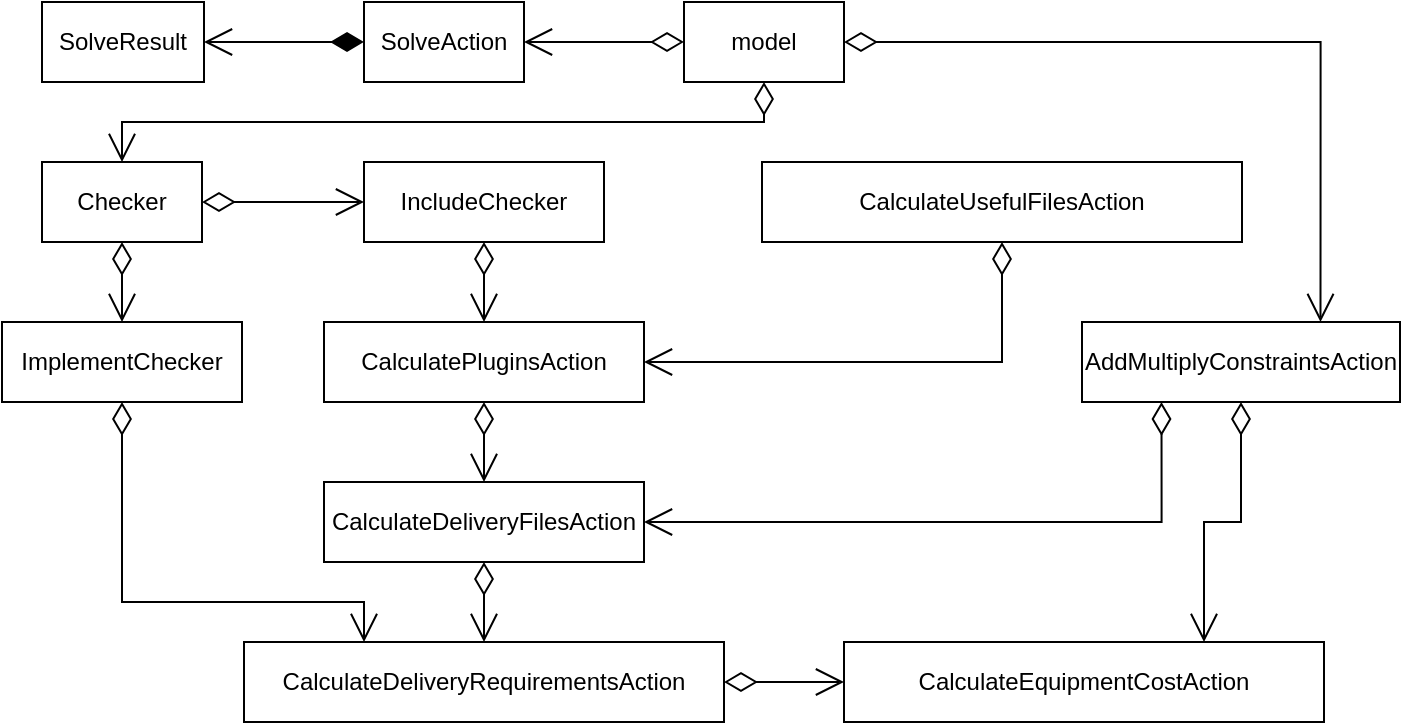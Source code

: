 <mxfile version="24.2.5" type="device">
  <diagram name="Страница — 1" id="wZILNAPiNxIlD_Y4YwSK">
    <mxGraphModel dx="869" dy="674" grid="1" gridSize="10" guides="1" tooltips="1" connect="1" arrows="1" fold="1" page="1" pageScale="1" pageWidth="827" pageHeight="1169" math="0" shadow="0">
      <root>
        <mxCell id="0" />
        <mxCell id="1" parent="0" />
        <mxCell id="FTIEgswIZkZ6EdSLdZaC-3" value="SolveAction" style="html=1;whiteSpace=wrap;" parent="1" vertex="1">
          <mxGeometry x="281" y="80" width="80" height="40" as="geometry" />
        </mxCell>
        <mxCell id="FTIEgswIZkZ6EdSLdZaC-5" value="model" style="html=1;whiteSpace=wrap;" parent="1" vertex="1">
          <mxGeometry x="441" y="80" width="80" height="40" as="geometry" />
        </mxCell>
        <mxCell id="FTIEgswIZkZ6EdSLdZaC-9" value="CalculateEquipmentCostAction" style="html=1;whiteSpace=wrap;" parent="1" vertex="1">
          <mxGeometry x="521" y="400" width="240" height="40" as="geometry" />
        </mxCell>
        <mxCell id="FTIEgswIZkZ6EdSLdZaC-10" value="CalculateDeliveryRequirementsAction" style="html=1;whiteSpace=wrap;" parent="1" vertex="1">
          <mxGeometry x="221" y="400" width="240" height="40" as="geometry" />
        </mxCell>
        <mxCell id="FTIEgswIZkZ6EdSLdZaC-11" value="ImplementChecker" style="html=1;whiteSpace=wrap;" parent="1" vertex="1">
          <mxGeometry x="100" y="240" width="120" height="40" as="geometry" />
        </mxCell>
        <mxCell id="FTIEgswIZkZ6EdSLdZaC-12" value="CalculateDeliveryFilesAction" style="html=1;whiteSpace=wrap;" parent="1" vertex="1">
          <mxGeometry x="261" y="320" width="160" height="40" as="geometry" />
        </mxCell>
        <mxCell id="FTIEgswIZkZ6EdSLdZaC-13" value="AddMultiplyConstraintsAction" style="html=1;whiteSpace=wrap;" parent="1" vertex="1">
          <mxGeometry x="640" y="240" width="159" height="40" as="geometry" />
        </mxCell>
        <mxCell id="FTIEgswIZkZ6EdSLdZaC-14" value="CalculatePluginsAction" style="html=1;whiteSpace=wrap;" parent="1" vertex="1">
          <mxGeometry x="261" y="240" width="160" height="40" as="geometry" />
        </mxCell>
        <mxCell id="FTIEgswIZkZ6EdSLdZaC-15" value="IncludeChecker" style="html=1;whiteSpace=wrap;" parent="1" vertex="1">
          <mxGeometry x="281" y="160" width="120" height="40" as="geometry" />
        </mxCell>
        <mxCell id="FTIEgswIZkZ6EdSLdZaC-16" value="Checker" style="html=1;whiteSpace=wrap;" parent="1" vertex="1">
          <mxGeometry x="120" y="160" width="80" height="40" as="geometry" />
        </mxCell>
        <mxCell id="FTIEgswIZkZ6EdSLdZaC-18" value="CalculateUsefulFilesAction" style="html=1;whiteSpace=wrap;" parent="1" vertex="1">
          <mxGeometry x="480" y="160" width="240" height="40" as="geometry" />
        </mxCell>
        <mxCell id="FTIEgswIZkZ6EdSLdZaC-32" value="" style="endArrow=open;html=1;endSize=12;startArrow=diamondThin;startSize=14;startFill=0;edgeStyle=orthogonalEdgeStyle;rounded=0;exitX=0.5;exitY=1;exitDx=0;exitDy=0;entryX=0.5;entryY=0;entryDx=0;entryDy=0;" parent="1" source="FTIEgswIZkZ6EdSLdZaC-5" target="FTIEgswIZkZ6EdSLdZaC-16" edge="1">
          <mxGeometry relative="1" as="geometry">
            <mxPoint x="311" y="260" as="sourcePoint" />
            <mxPoint x="471" y="260" as="targetPoint" />
            <Array as="points">
              <mxPoint x="481" y="140" />
              <mxPoint x="160" y="140" />
            </Array>
          </mxGeometry>
        </mxCell>
        <mxCell id="FTIEgswIZkZ6EdSLdZaC-36" value="" style="endArrow=open;html=1;endSize=12;startArrow=diamondThin;startSize=14;startFill=0;edgeStyle=orthogonalEdgeStyle;rounded=0;exitX=1;exitY=0.5;exitDx=0;exitDy=0;entryX=0;entryY=0.5;entryDx=0;entryDy=0;" parent="1" source="FTIEgswIZkZ6EdSLdZaC-16" target="FTIEgswIZkZ6EdSLdZaC-15" edge="1">
          <mxGeometry relative="1" as="geometry">
            <mxPoint x="461" y="420" as="sourcePoint" />
            <mxPoint x="320" y="260" as="targetPoint" />
            <Array as="points">
              <mxPoint x="250" y="180" />
              <mxPoint x="250" y="180" />
            </Array>
          </mxGeometry>
        </mxCell>
        <mxCell id="FTIEgswIZkZ6EdSLdZaC-50" value="" style="endArrow=open;html=1;endSize=12;startArrow=diamondThin;startSize=14;startFill=0;edgeStyle=orthogonalEdgeStyle;rounded=0;exitX=1;exitY=0.5;exitDx=0;exitDy=0;entryX=0.75;entryY=0;entryDx=0;entryDy=0;" parent="1" source="FTIEgswIZkZ6EdSLdZaC-5" target="FTIEgswIZkZ6EdSLdZaC-13" edge="1">
          <mxGeometry relative="1" as="geometry">
            <mxPoint x="201" y="180" as="sourcePoint" />
            <mxPoint x="891" y="500" as="targetPoint" />
            <Array as="points">
              <mxPoint x="759" y="100" />
            </Array>
          </mxGeometry>
        </mxCell>
        <mxCell id="LHNwTWuXGmzzTryD4rDH-30" value="" style="endArrow=open;html=1;endSize=12;startArrow=diamondThin;startSize=14;startFill=0;edgeStyle=orthogonalEdgeStyle;rounded=0;exitX=0;exitY=0.5;exitDx=0;exitDy=0;entryX=1;entryY=0.5;entryDx=0;entryDy=0;" parent="1" source="FTIEgswIZkZ6EdSLdZaC-5" target="FTIEgswIZkZ6EdSLdZaC-3" edge="1">
          <mxGeometry relative="1" as="geometry">
            <mxPoint x="21" y="140" as="sourcePoint" />
            <mxPoint x="181" y="140" as="targetPoint" />
          </mxGeometry>
        </mxCell>
        <mxCell id="LHNwTWuXGmzzTryD4rDH-36" value="" style="endArrow=open;html=1;endSize=12;startArrow=diamondThin;startSize=14;startFill=0;edgeStyle=orthogonalEdgeStyle;rounded=0;exitX=1;exitY=0.5;exitDx=0;exitDy=0;entryX=0;entryY=0.5;entryDx=0;entryDy=0;" parent="1" source="FTIEgswIZkZ6EdSLdZaC-10" target="FTIEgswIZkZ6EdSLdZaC-9" edge="1">
          <mxGeometry relative="1" as="geometry">
            <mxPoint x="551" y="450" as="sourcePoint" />
            <mxPoint x="391" y="530" as="targetPoint" />
          </mxGeometry>
        </mxCell>
        <mxCell id="LHNwTWuXGmzzTryD4rDH-38" value="" style="endArrow=open;html=1;endSize=12;startArrow=diamondThin;startSize=14;startFill=0;edgeStyle=orthogonalEdgeStyle;rounded=0;exitX=0.25;exitY=1;exitDx=0;exitDy=0;entryX=1;entryY=0.5;entryDx=0;entryDy=0;" parent="1" source="FTIEgswIZkZ6EdSLdZaC-13" target="FTIEgswIZkZ6EdSLdZaC-12" edge="1">
          <mxGeometry relative="1" as="geometry">
            <mxPoint x="750" y="610" as="sourcePoint" />
            <mxPoint x="362" y="530" as="targetPoint" />
            <Array as="points">
              <mxPoint x="680" y="340" />
            </Array>
          </mxGeometry>
        </mxCell>
        <mxCell id="LHNwTWuXGmzzTryD4rDH-41" value="" style="endArrow=open;html=1;endSize=12;startArrow=diamondThin;startSize=14;startFill=0;edgeStyle=orthogonalEdgeStyle;rounded=0;exitX=0.5;exitY=1;exitDx=0;exitDy=0;entryX=1;entryY=0.5;entryDx=0;entryDy=0;" parent="1" source="FTIEgswIZkZ6EdSLdZaC-18" target="FTIEgswIZkZ6EdSLdZaC-14" edge="1">
          <mxGeometry relative="1" as="geometry">
            <mxPoint x="481" y="810" as="sourcePoint" />
            <mxPoint x="321" y="890" as="targetPoint" />
            <Array as="points">
              <mxPoint x="600" y="260" />
            </Array>
          </mxGeometry>
        </mxCell>
        <mxCell id="LHNwTWuXGmzzTryD4rDH-44" value="" style="endArrow=open;html=1;endSize=12;startArrow=diamondThin;startSize=14;startFill=0;edgeStyle=orthogonalEdgeStyle;rounded=0;exitX=0.5;exitY=1;exitDx=0;exitDy=0;entryX=0.25;entryY=0;entryDx=0;entryDy=0;" parent="1" source="FTIEgswIZkZ6EdSLdZaC-11" target="FTIEgswIZkZ6EdSLdZaC-10" edge="1">
          <mxGeometry relative="1" as="geometry">
            <mxPoint x="131" y="455" as="sourcePoint" />
            <mxPoint x="121" y="535" as="targetPoint" />
            <Array as="points">
              <mxPoint x="160" y="380" />
              <mxPoint x="281" y="380" />
            </Array>
          </mxGeometry>
        </mxCell>
        <mxCell id="LHNwTWuXGmzzTryD4rDH-45" value="SolveResult" style="html=1;whiteSpace=wrap;" parent="1" vertex="1">
          <mxGeometry x="120" y="80" width="81" height="40" as="geometry" />
        </mxCell>
        <mxCell id="LHNwTWuXGmzzTryD4rDH-49" value="" style="endArrow=open;html=1;endSize=12;startArrow=diamondThin;startSize=14;startFill=1;edgeStyle=orthogonalEdgeStyle;align=left;verticalAlign=bottom;rounded=0;exitX=0;exitY=0.5;exitDx=0;exitDy=0;entryX=1;entryY=0.5;entryDx=0;entryDy=0;" parent="1" source="FTIEgswIZkZ6EdSLdZaC-3" target="LHNwTWuXGmzzTryD4rDH-45" edge="1">
          <mxGeometry x="-1" y="3" relative="1" as="geometry">
            <mxPoint x="70" y="210" as="sourcePoint" />
            <mxPoint x="230" y="210" as="targetPoint" />
          </mxGeometry>
        </mxCell>
        <mxCell id="1HvUYkumuwr27kOp8T_6-1" value="" style="endArrow=open;html=1;endSize=12;startArrow=diamondThin;startSize=14;startFill=0;edgeStyle=orthogonalEdgeStyle;rounded=0;exitX=0.5;exitY=1;exitDx=0;exitDy=0;entryX=0.5;entryY=0;entryDx=0;entryDy=0;" parent="1" source="FTIEgswIZkZ6EdSLdZaC-16" target="FTIEgswIZkZ6EdSLdZaC-11" edge="1">
          <mxGeometry relative="1" as="geometry">
            <mxPoint x="130" y="230" as="sourcePoint" />
            <mxPoint x="290" y="230" as="targetPoint" />
          </mxGeometry>
        </mxCell>
        <mxCell id="1HvUYkumuwr27kOp8T_6-7" value="" style="endArrow=open;html=1;endSize=12;startArrow=diamondThin;startSize=14;startFill=0;edgeStyle=orthogonalEdgeStyle;rounded=0;exitX=0.5;exitY=1;exitDx=0;exitDy=0;entryX=0.5;entryY=0;entryDx=0;entryDy=0;" parent="1" source="FTIEgswIZkZ6EdSLdZaC-15" target="FTIEgswIZkZ6EdSLdZaC-14" edge="1">
          <mxGeometry relative="1" as="geometry">
            <mxPoint x="390" y="290" as="sourcePoint" />
            <mxPoint x="390" y="330" as="targetPoint" />
          </mxGeometry>
        </mxCell>
        <mxCell id="1HvUYkumuwr27kOp8T_6-9" value="" style="endArrow=open;html=1;endSize=12;startArrow=diamondThin;startSize=14;startFill=0;edgeStyle=orthogonalEdgeStyle;rounded=0;exitX=0.5;exitY=1;exitDx=0;exitDy=0;entryX=0.5;entryY=0;entryDx=0;entryDy=0;" parent="1" source="FTIEgswIZkZ6EdSLdZaC-12" target="FTIEgswIZkZ6EdSLdZaC-10" edge="1">
          <mxGeometry relative="1" as="geometry">
            <mxPoint x="414" y="390" as="sourcePoint" />
            <mxPoint x="414" y="430" as="targetPoint" />
            <Array as="points">
              <mxPoint x="341" y="400" />
              <mxPoint x="341" y="400" />
            </Array>
          </mxGeometry>
        </mxCell>
        <mxCell id="1HvUYkumuwr27kOp8T_6-10" value="" style="endArrow=open;html=1;endSize=12;startArrow=diamondThin;startSize=14;startFill=0;edgeStyle=orthogonalEdgeStyle;rounded=0;exitX=0.5;exitY=1;exitDx=0;exitDy=0;entryX=0.5;entryY=0;entryDx=0;entryDy=0;" parent="1" source="FTIEgswIZkZ6EdSLdZaC-14" target="FTIEgswIZkZ6EdSLdZaC-12" edge="1">
          <mxGeometry relative="1" as="geometry">
            <mxPoint x="351" y="370" as="sourcePoint" />
            <mxPoint x="320" y="310" as="targetPoint" />
            <Array as="points" />
          </mxGeometry>
        </mxCell>
        <mxCell id="uuV53sn2myI3iRX5h-yR-1" value="" style="endArrow=open;html=1;endSize=12;startArrow=diamondThin;startSize=14;startFill=0;edgeStyle=orthogonalEdgeStyle;rounded=0;exitX=0.5;exitY=1;exitDx=0;exitDy=0;entryX=0.75;entryY=0;entryDx=0;entryDy=0;" edge="1" parent="1" source="FTIEgswIZkZ6EdSLdZaC-13" target="FTIEgswIZkZ6EdSLdZaC-9">
          <mxGeometry relative="1" as="geometry">
            <mxPoint x="470" y="585" as="sourcePoint" />
            <mxPoint x="630" y="585" as="targetPoint" />
          </mxGeometry>
        </mxCell>
      </root>
    </mxGraphModel>
  </diagram>
</mxfile>
